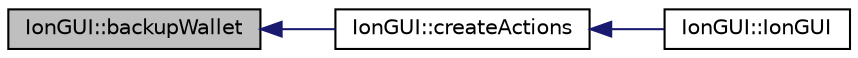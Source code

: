 digraph "IonGUI::backupWallet"
{
  edge [fontname="Helvetica",fontsize="10",labelfontname="Helvetica",labelfontsize="10"];
  node [fontname="Helvetica",fontsize="10",shape=record];
  rankdir="LR";
  Node155 [label="IonGUI::backupWallet",height=0.2,width=0.4,color="black", fillcolor="grey75", style="filled", fontcolor="black"];
  Node155 -> Node156 [dir="back",color="midnightblue",fontsize="10",style="solid",fontname="Helvetica"];
  Node156 [label="IonGUI::createActions",height=0.2,width=0.4,color="black", fillcolor="white", style="filled",URL="$class_ion_g_u_i.html#a5a5e1c2fbc2fec3d925d654c61a8b252",tooltip="Create the main UI actions. "];
  Node156 -> Node157 [dir="back",color="midnightblue",fontsize="10",style="solid",fontname="Helvetica"];
  Node157 [label="IonGUI::IonGUI",height=0.2,width=0.4,color="black", fillcolor="white", style="filled",URL="$class_ion_g_u_i.html#ad0e22e4901b039bcc987ef0328c8c5d4"];
}
